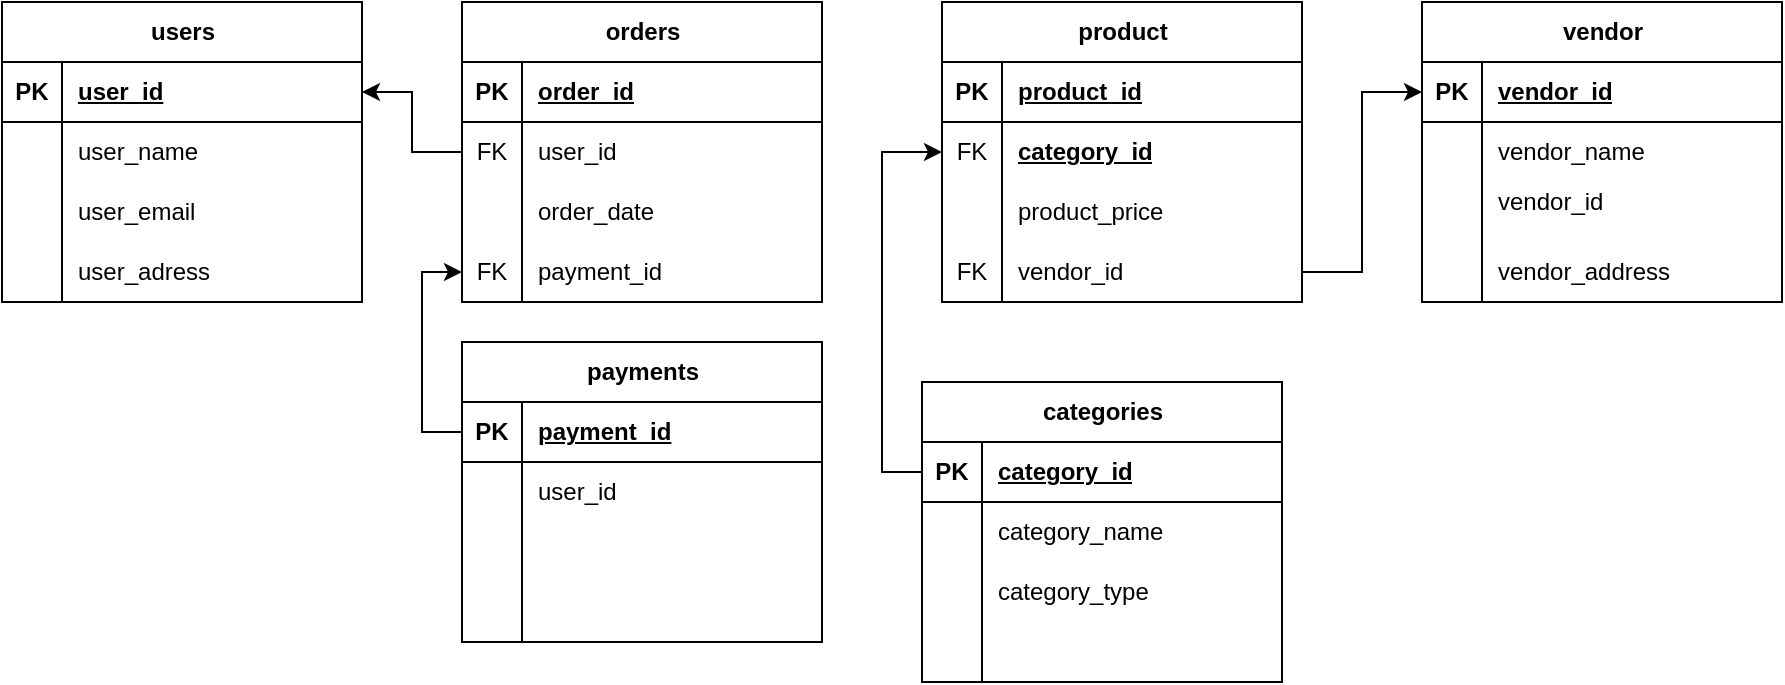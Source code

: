<mxfile version="24.8.6">
  <diagram name="Page-1" id="bBy6ML8bSEiJFfD9qLwG">
    <mxGraphModel dx="1257" dy="623" grid="1" gridSize="10" guides="1" tooltips="1" connect="1" arrows="1" fold="1" page="1" pageScale="1" pageWidth="827" pageHeight="1169" math="0" shadow="0">
      <root>
        <mxCell id="0" />
        <mxCell id="1" parent="0" />
        <mxCell id="Nb9qHWQjVq7C0Xzr7Dj2-1" value="users" style="shape=table;startSize=30;container=1;collapsible=1;childLayout=tableLayout;fixedRows=1;rowLines=0;fontStyle=1;align=center;resizeLast=1;html=1;" vertex="1" parent="1">
          <mxGeometry x="50" y="50" width="180" height="150" as="geometry" />
        </mxCell>
        <mxCell id="Nb9qHWQjVq7C0Xzr7Dj2-2" value="" style="shape=tableRow;horizontal=0;startSize=0;swimlaneHead=0;swimlaneBody=0;fillColor=none;collapsible=0;dropTarget=0;points=[[0,0.5],[1,0.5]];portConstraint=eastwest;top=0;left=0;right=0;bottom=1;" vertex="1" parent="Nb9qHWQjVq7C0Xzr7Dj2-1">
          <mxGeometry y="30" width="180" height="30" as="geometry" />
        </mxCell>
        <mxCell id="Nb9qHWQjVq7C0Xzr7Dj2-3" value="PK" style="shape=partialRectangle;connectable=0;fillColor=none;top=0;left=0;bottom=0;right=0;fontStyle=1;overflow=hidden;whiteSpace=wrap;html=1;" vertex="1" parent="Nb9qHWQjVq7C0Xzr7Dj2-2">
          <mxGeometry width="30" height="30" as="geometry">
            <mxRectangle width="30" height="30" as="alternateBounds" />
          </mxGeometry>
        </mxCell>
        <mxCell id="Nb9qHWQjVq7C0Xzr7Dj2-4" value="user_id" style="shape=partialRectangle;connectable=0;fillColor=none;top=0;left=0;bottom=0;right=0;align=left;spacingLeft=6;fontStyle=5;overflow=hidden;whiteSpace=wrap;html=1;" vertex="1" parent="Nb9qHWQjVq7C0Xzr7Dj2-2">
          <mxGeometry x="30" width="150" height="30" as="geometry">
            <mxRectangle width="150" height="30" as="alternateBounds" />
          </mxGeometry>
        </mxCell>
        <mxCell id="Nb9qHWQjVq7C0Xzr7Dj2-5" value="" style="shape=tableRow;horizontal=0;startSize=0;swimlaneHead=0;swimlaneBody=0;fillColor=none;collapsible=0;dropTarget=0;points=[[0,0.5],[1,0.5]];portConstraint=eastwest;top=0;left=0;right=0;bottom=0;" vertex="1" parent="Nb9qHWQjVq7C0Xzr7Dj2-1">
          <mxGeometry y="60" width="180" height="30" as="geometry" />
        </mxCell>
        <mxCell id="Nb9qHWQjVq7C0Xzr7Dj2-6" value="" style="shape=partialRectangle;connectable=0;fillColor=none;top=0;left=0;bottom=0;right=0;editable=1;overflow=hidden;whiteSpace=wrap;html=1;" vertex="1" parent="Nb9qHWQjVq7C0Xzr7Dj2-5">
          <mxGeometry width="30" height="30" as="geometry">
            <mxRectangle width="30" height="30" as="alternateBounds" />
          </mxGeometry>
        </mxCell>
        <mxCell id="Nb9qHWQjVq7C0Xzr7Dj2-7" value="user_name" style="shape=partialRectangle;connectable=0;fillColor=none;top=0;left=0;bottom=0;right=0;align=left;spacingLeft=6;overflow=hidden;whiteSpace=wrap;html=1;" vertex="1" parent="Nb9qHWQjVq7C0Xzr7Dj2-5">
          <mxGeometry x="30" width="150" height="30" as="geometry">
            <mxRectangle width="150" height="30" as="alternateBounds" />
          </mxGeometry>
        </mxCell>
        <mxCell id="Nb9qHWQjVq7C0Xzr7Dj2-8" value="" style="shape=tableRow;horizontal=0;startSize=0;swimlaneHead=0;swimlaneBody=0;fillColor=none;collapsible=0;dropTarget=0;points=[[0,0.5],[1,0.5]];portConstraint=eastwest;top=0;left=0;right=0;bottom=0;" vertex="1" parent="Nb9qHWQjVq7C0Xzr7Dj2-1">
          <mxGeometry y="90" width="180" height="30" as="geometry" />
        </mxCell>
        <mxCell id="Nb9qHWQjVq7C0Xzr7Dj2-9" value="" style="shape=partialRectangle;connectable=0;fillColor=none;top=0;left=0;bottom=0;right=0;editable=1;overflow=hidden;whiteSpace=wrap;html=1;" vertex="1" parent="Nb9qHWQjVq7C0Xzr7Dj2-8">
          <mxGeometry width="30" height="30" as="geometry">
            <mxRectangle width="30" height="30" as="alternateBounds" />
          </mxGeometry>
        </mxCell>
        <mxCell id="Nb9qHWQjVq7C0Xzr7Dj2-10" value="user_email" style="shape=partialRectangle;connectable=0;fillColor=none;top=0;left=0;bottom=0;right=0;align=left;spacingLeft=6;overflow=hidden;whiteSpace=wrap;html=1;" vertex="1" parent="Nb9qHWQjVq7C0Xzr7Dj2-8">
          <mxGeometry x="30" width="150" height="30" as="geometry">
            <mxRectangle width="150" height="30" as="alternateBounds" />
          </mxGeometry>
        </mxCell>
        <mxCell id="Nb9qHWQjVq7C0Xzr7Dj2-11" value="" style="shape=tableRow;horizontal=0;startSize=0;swimlaneHead=0;swimlaneBody=0;fillColor=none;collapsible=0;dropTarget=0;points=[[0,0.5],[1,0.5]];portConstraint=eastwest;top=0;left=0;right=0;bottom=0;" vertex="1" parent="Nb9qHWQjVq7C0Xzr7Dj2-1">
          <mxGeometry y="120" width="180" height="30" as="geometry" />
        </mxCell>
        <mxCell id="Nb9qHWQjVq7C0Xzr7Dj2-12" value="" style="shape=partialRectangle;connectable=0;fillColor=none;top=0;left=0;bottom=0;right=0;editable=1;overflow=hidden;whiteSpace=wrap;html=1;" vertex="1" parent="Nb9qHWQjVq7C0Xzr7Dj2-11">
          <mxGeometry width="30" height="30" as="geometry">
            <mxRectangle width="30" height="30" as="alternateBounds" />
          </mxGeometry>
        </mxCell>
        <mxCell id="Nb9qHWQjVq7C0Xzr7Dj2-13" value="user_adress" style="shape=partialRectangle;connectable=0;fillColor=none;top=0;left=0;bottom=0;right=0;align=left;spacingLeft=6;overflow=hidden;whiteSpace=wrap;html=1;" vertex="1" parent="Nb9qHWQjVq7C0Xzr7Dj2-11">
          <mxGeometry x="30" width="150" height="30" as="geometry">
            <mxRectangle width="150" height="30" as="alternateBounds" />
          </mxGeometry>
        </mxCell>
        <mxCell id="Nb9qHWQjVq7C0Xzr7Dj2-14" value="product" style="shape=table;startSize=30;container=1;collapsible=1;childLayout=tableLayout;fixedRows=1;rowLines=0;fontStyle=1;align=center;resizeLast=1;html=1;" vertex="1" parent="1">
          <mxGeometry x="520" y="50" width="180" height="150" as="geometry" />
        </mxCell>
        <mxCell id="Nb9qHWQjVq7C0Xzr7Dj2-15" value="" style="shape=tableRow;horizontal=0;startSize=0;swimlaneHead=0;swimlaneBody=0;fillColor=none;collapsible=0;dropTarget=0;points=[[0,0.5],[1,0.5]];portConstraint=eastwest;top=0;left=0;right=0;bottom=1;" vertex="1" parent="Nb9qHWQjVq7C0Xzr7Dj2-14">
          <mxGeometry y="30" width="180" height="30" as="geometry" />
        </mxCell>
        <mxCell id="Nb9qHWQjVq7C0Xzr7Dj2-16" value="PK" style="shape=partialRectangle;connectable=0;fillColor=none;top=0;left=0;bottom=0;right=0;fontStyle=1;overflow=hidden;whiteSpace=wrap;html=1;" vertex="1" parent="Nb9qHWQjVq7C0Xzr7Dj2-15">
          <mxGeometry width="30" height="30" as="geometry">
            <mxRectangle width="30" height="30" as="alternateBounds" />
          </mxGeometry>
        </mxCell>
        <mxCell id="Nb9qHWQjVq7C0Xzr7Dj2-17" value="product_id" style="shape=partialRectangle;connectable=0;fillColor=none;top=0;left=0;bottom=0;right=0;align=left;spacingLeft=6;fontStyle=5;overflow=hidden;whiteSpace=wrap;html=1;" vertex="1" parent="Nb9qHWQjVq7C0Xzr7Dj2-15">
          <mxGeometry x="30" width="150" height="30" as="geometry">
            <mxRectangle width="150" height="30" as="alternateBounds" />
          </mxGeometry>
        </mxCell>
        <mxCell id="Nb9qHWQjVq7C0Xzr7Dj2-18" value="" style="shape=tableRow;horizontal=0;startSize=0;swimlaneHead=0;swimlaneBody=0;fillColor=none;collapsible=0;dropTarget=0;points=[[0,0.5],[1,0.5]];portConstraint=eastwest;top=0;left=0;right=0;bottom=0;" vertex="1" parent="Nb9qHWQjVq7C0Xzr7Dj2-14">
          <mxGeometry y="60" width="180" height="30" as="geometry" />
        </mxCell>
        <mxCell id="Nb9qHWQjVq7C0Xzr7Dj2-19" value="FK" style="shape=partialRectangle;connectable=0;fillColor=none;top=0;left=0;bottom=0;right=0;editable=1;overflow=hidden;whiteSpace=wrap;html=1;" vertex="1" parent="Nb9qHWQjVq7C0Xzr7Dj2-18">
          <mxGeometry width="30" height="30" as="geometry">
            <mxRectangle width="30" height="30" as="alternateBounds" />
          </mxGeometry>
        </mxCell>
        <mxCell id="Nb9qHWQjVq7C0Xzr7Dj2-20" value="&lt;span style=&quot;font-weight: 700; text-decoration-line: underline;&quot;&gt;category_id&lt;/span&gt;" style="shape=partialRectangle;connectable=0;fillColor=none;top=0;left=0;bottom=0;right=0;align=left;spacingLeft=6;overflow=hidden;whiteSpace=wrap;html=1;" vertex="1" parent="Nb9qHWQjVq7C0Xzr7Dj2-18">
          <mxGeometry x="30" width="150" height="30" as="geometry">
            <mxRectangle width="150" height="30" as="alternateBounds" />
          </mxGeometry>
        </mxCell>
        <mxCell id="Nb9qHWQjVq7C0Xzr7Dj2-21" value="" style="shape=tableRow;horizontal=0;startSize=0;swimlaneHead=0;swimlaneBody=0;fillColor=none;collapsible=0;dropTarget=0;points=[[0,0.5],[1,0.5]];portConstraint=eastwest;top=0;left=0;right=0;bottom=0;" vertex="1" parent="Nb9qHWQjVq7C0Xzr7Dj2-14">
          <mxGeometry y="90" width="180" height="30" as="geometry" />
        </mxCell>
        <mxCell id="Nb9qHWQjVq7C0Xzr7Dj2-22" value="" style="shape=partialRectangle;connectable=0;fillColor=none;top=0;left=0;bottom=0;right=0;editable=1;overflow=hidden;whiteSpace=wrap;html=1;" vertex="1" parent="Nb9qHWQjVq7C0Xzr7Dj2-21">
          <mxGeometry width="30" height="30" as="geometry">
            <mxRectangle width="30" height="30" as="alternateBounds" />
          </mxGeometry>
        </mxCell>
        <mxCell id="Nb9qHWQjVq7C0Xzr7Dj2-23" value="product_price" style="shape=partialRectangle;connectable=0;fillColor=none;top=0;left=0;bottom=0;right=0;align=left;spacingLeft=6;overflow=hidden;whiteSpace=wrap;html=1;" vertex="1" parent="Nb9qHWQjVq7C0Xzr7Dj2-21">
          <mxGeometry x="30" width="150" height="30" as="geometry">
            <mxRectangle width="150" height="30" as="alternateBounds" />
          </mxGeometry>
        </mxCell>
        <mxCell id="Nb9qHWQjVq7C0Xzr7Dj2-24" value="" style="shape=tableRow;horizontal=0;startSize=0;swimlaneHead=0;swimlaneBody=0;fillColor=none;collapsible=0;dropTarget=0;points=[[0,0.5],[1,0.5]];portConstraint=eastwest;top=0;left=0;right=0;bottom=0;" vertex="1" parent="Nb9qHWQjVq7C0Xzr7Dj2-14">
          <mxGeometry y="120" width="180" height="30" as="geometry" />
        </mxCell>
        <mxCell id="Nb9qHWQjVq7C0Xzr7Dj2-25" value="FK" style="shape=partialRectangle;connectable=0;fillColor=none;top=0;left=0;bottom=0;right=0;editable=1;overflow=hidden;whiteSpace=wrap;html=1;" vertex="1" parent="Nb9qHWQjVq7C0Xzr7Dj2-24">
          <mxGeometry width="30" height="30" as="geometry">
            <mxRectangle width="30" height="30" as="alternateBounds" />
          </mxGeometry>
        </mxCell>
        <mxCell id="Nb9qHWQjVq7C0Xzr7Dj2-26" value="vendor_id" style="shape=partialRectangle;connectable=0;fillColor=none;top=0;left=0;bottom=0;right=0;align=left;spacingLeft=6;overflow=hidden;whiteSpace=wrap;html=1;" vertex="1" parent="Nb9qHWQjVq7C0Xzr7Dj2-24">
          <mxGeometry x="30" width="150" height="30" as="geometry">
            <mxRectangle width="150" height="30" as="alternateBounds" />
          </mxGeometry>
        </mxCell>
        <mxCell id="Nb9qHWQjVq7C0Xzr7Dj2-27" value="orders" style="shape=table;startSize=30;container=1;collapsible=1;childLayout=tableLayout;fixedRows=1;rowLines=0;fontStyle=1;align=center;resizeLast=1;html=1;" vertex="1" parent="1">
          <mxGeometry x="280" y="50" width="180" height="150" as="geometry" />
        </mxCell>
        <mxCell id="Nb9qHWQjVq7C0Xzr7Dj2-28" value="" style="shape=tableRow;horizontal=0;startSize=0;swimlaneHead=0;swimlaneBody=0;fillColor=none;collapsible=0;dropTarget=0;points=[[0,0.5],[1,0.5]];portConstraint=eastwest;top=0;left=0;right=0;bottom=1;" vertex="1" parent="Nb9qHWQjVq7C0Xzr7Dj2-27">
          <mxGeometry y="30" width="180" height="30" as="geometry" />
        </mxCell>
        <mxCell id="Nb9qHWQjVq7C0Xzr7Dj2-29" value="PK" style="shape=partialRectangle;connectable=0;fillColor=none;top=0;left=0;bottom=0;right=0;fontStyle=1;overflow=hidden;whiteSpace=wrap;html=1;" vertex="1" parent="Nb9qHWQjVq7C0Xzr7Dj2-28">
          <mxGeometry width="30" height="30" as="geometry">
            <mxRectangle width="30" height="30" as="alternateBounds" />
          </mxGeometry>
        </mxCell>
        <mxCell id="Nb9qHWQjVq7C0Xzr7Dj2-30" value="order_id" style="shape=partialRectangle;connectable=0;fillColor=none;top=0;left=0;bottom=0;right=0;align=left;spacingLeft=6;fontStyle=5;overflow=hidden;whiteSpace=wrap;html=1;" vertex="1" parent="Nb9qHWQjVq7C0Xzr7Dj2-28">
          <mxGeometry x="30" width="150" height="30" as="geometry">
            <mxRectangle width="150" height="30" as="alternateBounds" />
          </mxGeometry>
        </mxCell>
        <mxCell id="Nb9qHWQjVq7C0Xzr7Dj2-31" value="" style="shape=tableRow;horizontal=0;startSize=0;swimlaneHead=0;swimlaneBody=0;fillColor=none;collapsible=0;dropTarget=0;points=[[0,0.5],[1,0.5]];portConstraint=eastwest;top=0;left=0;right=0;bottom=0;" vertex="1" parent="Nb9qHWQjVq7C0Xzr7Dj2-27">
          <mxGeometry y="60" width="180" height="30" as="geometry" />
        </mxCell>
        <mxCell id="Nb9qHWQjVq7C0Xzr7Dj2-32" value="FK" style="shape=partialRectangle;connectable=0;fillColor=none;top=0;left=0;bottom=0;right=0;editable=1;overflow=hidden;whiteSpace=wrap;html=1;" vertex="1" parent="Nb9qHWQjVq7C0Xzr7Dj2-31">
          <mxGeometry width="30" height="30" as="geometry">
            <mxRectangle width="30" height="30" as="alternateBounds" />
          </mxGeometry>
        </mxCell>
        <mxCell id="Nb9qHWQjVq7C0Xzr7Dj2-33" value="user_id" style="shape=partialRectangle;connectable=0;fillColor=none;top=0;left=0;bottom=0;right=0;align=left;spacingLeft=6;overflow=hidden;whiteSpace=wrap;html=1;" vertex="1" parent="Nb9qHWQjVq7C0Xzr7Dj2-31">
          <mxGeometry x="30" width="150" height="30" as="geometry">
            <mxRectangle width="150" height="30" as="alternateBounds" />
          </mxGeometry>
        </mxCell>
        <mxCell id="Nb9qHWQjVq7C0Xzr7Dj2-34" value="" style="shape=tableRow;horizontal=0;startSize=0;swimlaneHead=0;swimlaneBody=0;fillColor=none;collapsible=0;dropTarget=0;points=[[0,0.5],[1,0.5]];portConstraint=eastwest;top=0;left=0;right=0;bottom=0;" vertex="1" parent="Nb9qHWQjVq7C0Xzr7Dj2-27">
          <mxGeometry y="90" width="180" height="30" as="geometry" />
        </mxCell>
        <mxCell id="Nb9qHWQjVq7C0Xzr7Dj2-35" value="" style="shape=partialRectangle;connectable=0;fillColor=none;top=0;left=0;bottom=0;right=0;editable=1;overflow=hidden;whiteSpace=wrap;html=1;" vertex="1" parent="Nb9qHWQjVq7C0Xzr7Dj2-34">
          <mxGeometry width="30" height="30" as="geometry">
            <mxRectangle width="30" height="30" as="alternateBounds" />
          </mxGeometry>
        </mxCell>
        <mxCell id="Nb9qHWQjVq7C0Xzr7Dj2-36" value="order_date" style="shape=partialRectangle;connectable=0;fillColor=none;top=0;left=0;bottom=0;right=0;align=left;spacingLeft=6;overflow=hidden;whiteSpace=wrap;html=1;" vertex="1" parent="Nb9qHWQjVq7C0Xzr7Dj2-34">
          <mxGeometry x="30" width="150" height="30" as="geometry">
            <mxRectangle width="150" height="30" as="alternateBounds" />
          </mxGeometry>
        </mxCell>
        <mxCell id="Nb9qHWQjVq7C0Xzr7Dj2-37" value="" style="shape=tableRow;horizontal=0;startSize=0;swimlaneHead=0;swimlaneBody=0;fillColor=none;collapsible=0;dropTarget=0;points=[[0,0.5],[1,0.5]];portConstraint=eastwest;top=0;left=0;right=0;bottom=0;" vertex="1" parent="Nb9qHWQjVq7C0Xzr7Dj2-27">
          <mxGeometry y="120" width="180" height="30" as="geometry" />
        </mxCell>
        <mxCell id="Nb9qHWQjVq7C0Xzr7Dj2-38" value="FK" style="shape=partialRectangle;connectable=0;fillColor=none;top=0;left=0;bottom=0;right=0;editable=1;overflow=hidden;whiteSpace=wrap;html=1;" vertex="1" parent="Nb9qHWQjVq7C0Xzr7Dj2-37">
          <mxGeometry width="30" height="30" as="geometry">
            <mxRectangle width="30" height="30" as="alternateBounds" />
          </mxGeometry>
        </mxCell>
        <mxCell id="Nb9qHWQjVq7C0Xzr7Dj2-39" value="payment_id" style="shape=partialRectangle;connectable=0;fillColor=none;top=0;left=0;bottom=0;right=0;align=left;spacingLeft=6;overflow=hidden;whiteSpace=wrap;html=1;" vertex="1" parent="Nb9qHWQjVq7C0Xzr7Dj2-37">
          <mxGeometry x="30" width="150" height="30" as="geometry">
            <mxRectangle width="150" height="30" as="alternateBounds" />
          </mxGeometry>
        </mxCell>
        <mxCell id="Nb9qHWQjVq7C0Xzr7Dj2-40" value="vendor" style="shape=table;startSize=30;container=1;collapsible=1;childLayout=tableLayout;fixedRows=1;rowLines=0;fontStyle=1;align=center;resizeLast=1;html=1;" vertex="1" parent="1">
          <mxGeometry x="760" y="50" width="180" height="150" as="geometry" />
        </mxCell>
        <mxCell id="Nb9qHWQjVq7C0Xzr7Dj2-41" value="" style="shape=tableRow;horizontal=0;startSize=0;swimlaneHead=0;swimlaneBody=0;fillColor=none;collapsible=0;dropTarget=0;points=[[0,0.5],[1,0.5]];portConstraint=eastwest;top=0;left=0;right=0;bottom=1;" vertex="1" parent="Nb9qHWQjVq7C0Xzr7Dj2-40">
          <mxGeometry y="30" width="180" height="30" as="geometry" />
        </mxCell>
        <mxCell id="Nb9qHWQjVq7C0Xzr7Dj2-42" value="PK" style="shape=partialRectangle;connectable=0;fillColor=none;top=0;left=0;bottom=0;right=0;fontStyle=1;overflow=hidden;whiteSpace=wrap;html=1;" vertex="1" parent="Nb9qHWQjVq7C0Xzr7Dj2-41">
          <mxGeometry width="30" height="30" as="geometry">
            <mxRectangle width="30" height="30" as="alternateBounds" />
          </mxGeometry>
        </mxCell>
        <mxCell id="Nb9qHWQjVq7C0Xzr7Dj2-43" value="vendor_id" style="shape=partialRectangle;connectable=0;fillColor=none;top=0;left=0;bottom=0;right=0;align=left;spacingLeft=6;fontStyle=5;overflow=hidden;whiteSpace=wrap;html=1;" vertex="1" parent="Nb9qHWQjVq7C0Xzr7Dj2-41">
          <mxGeometry x="30" width="150" height="30" as="geometry">
            <mxRectangle width="150" height="30" as="alternateBounds" />
          </mxGeometry>
        </mxCell>
        <mxCell id="Nb9qHWQjVq7C0Xzr7Dj2-44" value="" style="shape=tableRow;horizontal=0;startSize=0;swimlaneHead=0;swimlaneBody=0;fillColor=none;collapsible=0;dropTarget=0;points=[[0,0.5],[1,0.5]];portConstraint=eastwest;top=0;left=0;right=0;bottom=0;" vertex="1" parent="Nb9qHWQjVq7C0Xzr7Dj2-40">
          <mxGeometry y="60" width="180" height="30" as="geometry" />
        </mxCell>
        <mxCell id="Nb9qHWQjVq7C0Xzr7Dj2-45" value="" style="shape=partialRectangle;connectable=0;fillColor=none;top=0;left=0;bottom=0;right=0;editable=1;overflow=hidden;whiteSpace=wrap;html=1;" vertex="1" parent="Nb9qHWQjVq7C0Xzr7Dj2-44">
          <mxGeometry width="30" height="30" as="geometry">
            <mxRectangle width="30" height="30" as="alternateBounds" />
          </mxGeometry>
        </mxCell>
        <mxCell id="Nb9qHWQjVq7C0Xzr7Dj2-46" value="vendor_name" style="shape=partialRectangle;connectable=0;fillColor=none;top=0;left=0;bottom=0;right=0;align=left;spacingLeft=6;overflow=hidden;whiteSpace=wrap;html=1;" vertex="1" parent="Nb9qHWQjVq7C0Xzr7Dj2-44">
          <mxGeometry x="30" width="150" height="30" as="geometry">
            <mxRectangle width="150" height="30" as="alternateBounds" />
          </mxGeometry>
        </mxCell>
        <mxCell id="Nb9qHWQjVq7C0Xzr7Dj2-47" value="" style="shape=tableRow;horizontal=0;startSize=0;swimlaneHead=0;swimlaneBody=0;fillColor=none;collapsible=0;dropTarget=0;points=[[0,0.5],[1,0.5]];portConstraint=eastwest;top=0;left=0;right=0;bottom=0;" vertex="1" parent="Nb9qHWQjVq7C0Xzr7Dj2-40">
          <mxGeometry y="90" width="180" height="30" as="geometry" />
        </mxCell>
        <mxCell id="Nb9qHWQjVq7C0Xzr7Dj2-48" value="" style="shape=partialRectangle;connectable=0;fillColor=none;top=0;left=0;bottom=0;right=0;editable=1;overflow=hidden;whiteSpace=wrap;html=1;" vertex="1" parent="Nb9qHWQjVq7C0Xzr7Dj2-47">
          <mxGeometry width="30" height="30" as="geometry">
            <mxRectangle width="30" height="30" as="alternateBounds" />
          </mxGeometry>
        </mxCell>
        <mxCell id="Nb9qHWQjVq7C0Xzr7Dj2-49" value="vendor_id&lt;div&gt;&lt;br&gt;&lt;/div&gt;" style="shape=partialRectangle;connectable=0;fillColor=none;top=0;left=0;bottom=0;right=0;align=left;spacingLeft=6;overflow=hidden;whiteSpace=wrap;html=1;" vertex="1" parent="Nb9qHWQjVq7C0Xzr7Dj2-47">
          <mxGeometry x="30" width="150" height="30" as="geometry">
            <mxRectangle width="150" height="30" as="alternateBounds" />
          </mxGeometry>
        </mxCell>
        <mxCell id="Nb9qHWQjVq7C0Xzr7Dj2-50" value="" style="shape=tableRow;horizontal=0;startSize=0;swimlaneHead=0;swimlaneBody=0;fillColor=none;collapsible=0;dropTarget=0;points=[[0,0.5],[1,0.5]];portConstraint=eastwest;top=0;left=0;right=0;bottom=0;" vertex="1" parent="Nb9qHWQjVq7C0Xzr7Dj2-40">
          <mxGeometry y="120" width="180" height="30" as="geometry" />
        </mxCell>
        <mxCell id="Nb9qHWQjVq7C0Xzr7Dj2-51" value="" style="shape=partialRectangle;connectable=0;fillColor=none;top=0;left=0;bottom=0;right=0;editable=1;overflow=hidden;whiteSpace=wrap;html=1;" vertex="1" parent="Nb9qHWQjVq7C0Xzr7Dj2-50">
          <mxGeometry width="30" height="30" as="geometry">
            <mxRectangle width="30" height="30" as="alternateBounds" />
          </mxGeometry>
        </mxCell>
        <mxCell id="Nb9qHWQjVq7C0Xzr7Dj2-52" value="vendor_address" style="shape=partialRectangle;connectable=0;fillColor=none;top=0;left=0;bottom=0;right=0;align=left;spacingLeft=6;overflow=hidden;whiteSpace=wrap;html=1;" vertex="1" parent="Nb9qHWQjVq7C0Xzr7Dj2-50">
          <mxGeometry x="30" width="150" height="30" as="geometry">
            <mxRectangle width="150" height="30" as="alternateBounds" />
          </mxGeometry>
        </mxCell>
        <mxCell id="Nb9qHWQjVq7C0Xzr7Dj2-53" value="categories" style="shape=table;startSize=30;container=1;collapsible=1;childLayout=tableLayout;fixedRows=1;rowLines=0;fontStyle=1;align=center;resizeLast=1;html=1;" vertex="1" parent="1">
          <mxGeometry x="510" y="240" width="180" height="150" as="geometry" />
        </mxCell>
        <mxCell id="Nb9qHWQjVq7C0Xzr7Dj2-54" value="" style="shape=tableRow;horizontal=0;startSize=0;swimlaneHead=0;swimlaneBody=0;fillColor=none;collapsible=0;dropTarget=0;points=[[0,0.5],[1,0.5]];portConstraint=eastwest;top=0;left=0;right=0;bottom=1;" vertex="1" parent="Nb9qHWQjVq7C0Xzr7Dj2-53">
          <mxGeometry y="30" width="180" height="30" as="geometry" />
        </mxCell>
        <mxCell id="Nb9qHWQjVq7C0Xzr7Dj2-55" value="PK" style="shape=partialRectangle;connectable=0;fillColor=none;top=0;left=0;bottom=0;right=0;fontStyle=1;overflow=hidden;whiteSpace=wrap;html=1;" vertex="1" parent="Nb9qHWQjVq7C0Xzr7Dj2-54">
          <mxGeometry width="30" height="30" as="geometry">
            <mxRectangle width="30" height="30" as="alternateBounds" />
          </mxGeometry>
        </mxCell>
        <mxCell id="Nb9qHWQjVq7C0Xzr7Dj2-56" value="category_id" style="shape=partialRectangle;connectable=0;fillColor=none;top=0;left=0;bottom=0;right=0;align=left;spacingLeft=6;fontStyle=5;overflow=hidden;whiteSpace=wrap;html=1;" vertex="1" parent="Nb9qHWQjVq7C0Xzr7Dj2-54">
          <mxGeometry x="30" width="150" height="30" as="geometry">
            <mxRectangle width="150" height="30" as="alternateBounds" />
          </mxGeometry>
        </mxCell>
        <mxCell id="Nb9qHWQjVq7C0Xzr7Dj2-57" value="" style="shape=tableRow;horizontal=0;startSize=0;swimlaneHead=0;swimlaneBody=0;fillColor=none;collapsible=0;dropTarget=0;points=[[0,0.5],[1,0.5]];portConstraint=eastwest;top=0;left=0;right=0;bottom=0;" vertex="1" parent="Nb9qHWQjVq7C0Xzr7Dj2-53">
          <mxGeometry y="60" width="180" height="30" as="geometry" />
        </mxCell>
        <mxCell id="Nb9qHWQjVq7C0Xzr7Dj2-58" value="" style="shape=partialRectangle;connectable=0;fillColor=none;top=0;left=0;bottom=0;right=0;editable=1;overflow=hidden;whiteSpace=wrap;html=1;" vertex="1" parent="Nb9qHWQjVq7C0Xzr7Dj2-57">
          <mxGeometry width="30" height="30" as="geometry">
            <mxRectangle width="30" height="30" as="alternateBounds" />
          </mxGeometry>
        </mxCell>
        <mxCell id="Nb9qHWQjVq7C0Xzr7Dj2-59" value="category_name" style="shape=partialRectangle;connectable=0;fillColor=none;top=0;left=0;bottom=0;right=0;align=left;spacingLeft=6;overflow=hidden;whiteSpace=wrap;html=1;" vertex="1" parent="Nb9qHWQjVq7C0Xzr7Dj2-57">
          <mxGeometry x="30" width="150" height="30" as="geometry">
            <mxRectangle width="150" height="30" as="alternateBounds" />
          </mxGeometry>
        </mxCell>
        <mxCell id="Nb9qHWQjVq7C0Xzr7Dj2-60" value="" style="shape=tableRow;horizontal=0;startSize=0;swimlaneHead=0;swimlaneBody=0;fillColor=none;collapsible=0;dropTarget=0;points=[[0,0.5],[1,0.5]];portConstraint=eastwest;top=0;left=0;right=0;bottom=0;" vertex="1" parent="Nb9qHWQjVq7C0Xzr7Dj2-53">
          <mxGeometry y="90" width="180" height="30" as="geometry" />
        </mxCell>
        <mxCell id="Nb9qHWQjVq7C0Xzr7Dj2-61" value="" style="shape=partialRectangle;connectable=0;fillColor=none;top=0;left=0;bottom=0;right=0;editable=1;overflow=hidden;whiteSpace=wrap;html=1;" vertex="1" parent="Nb9qHWQjVq7C0Xzr7Dj2-60">
          <mxGeometry width="30" height="30" as="geometry">
            <mxRectangle width="30" height="30" as="alternateBounds" />
          </mxGeometry>
        </mxCell>
        <mxCell id="Nb9qHWQjVq7C0Xzr7Dj2-62" value="category_type" style="shape=partialRectangle;connectable=0;fillColor=none;top=0;left=0;bottom=0;right=0;align=left;spacingLeft=6;overflow=hidden;whiteSpace=wrap;html=1;" vertex="1" parent="Nb9qHWQjVq7C0Xzr7Dj2-60">
          <mxGeometry x="30" width="150" height="30" as="geometry">
            <mxRectangle width="150" height="30" as="alternateBounds" />
          </mxGeometry>
        </mxCell>
        <mxCell id="Nb9qHWQjVq7C0Xzr7Dj2-63" value="" style="shape=tableRow;horizontal=0;startSize=0;swimlaneHead=0;swimlaneBody=0;fillColor=none;collapsible=0;dropTarget=0;points=[[0,0.5],[1,0.5]];portConstraint=eastwest;top=0;left=0;right=0;bottom=0;" vertex="1" parent="Nb9qHWQjVq7C0Xzr7Dj2-53">
          <mxGeometry y="120" width="180" height="30" as="geometry" />
        </mxCell>
        <mxCell id="Nb9qHWQjVq7C0Xzr7Dj2-64" value="" style="shape=partialRectangle;connectable=0;fillColor=none;top=0;left=0;bottom=0;right=0;editable=1;overflow=hidden;whiteSpace=wrap;html=1;" vertex="1" parent="Nb9qHWQjVq7C0Xzr7Dj2-63">
          <mxGeometry width="30" height="30" as="geometry">
            <mxRectangle width="30" height="30" as="alternateBounds" />
          </mxGeometry>
        </mxCell>
        <mxCell id="Nb9qHWQjVq7C0Xzr7Dj2-65" value="" style="shape=partialRectangle;connectable=0;fillColor=none;top=0;left=0;bottom=0;right=0;align=left;spacingLeft=6;overflow=hidden;whiteSpace=wrap;html=1;" vertex="1" parent="Nb9qHWQjVq7C0Xzr7Dj2-63">
          <mxGeometry x="30" width="150" height="30" as="geometry">
            <mxRectangle width="150" height="30" as="alternateBounds" />
          </mxGeometry>
        </mxCell>
        <mxCell id="Nb9qHWQjVq7C0Xzr7Dj2-66" value="payments" style="shape=table;startSize=30;container=1;collapsible=1;childLayout=tableLayout;fixedRows=1;rowLines=0;fontStyle=1;align=center;resizeLast=1;html=1;" vertex="1" parent="1">
          <mxGeometry x="280" y="220" width="180" height="150" as="geometry" />
        </mxCell>
        <mxCell id="Nb9qHWQjVq7C0Xzr7Dj2-67" value="" style="shape=tableRow;horizontal=0;startSize=0;swimlaneHead=0;swimlaneBody=0;fillColor=none;collapsible=0;dropTarget=0;points=[[0,0.5],[1,0.5]];portConstraint=eastwest;top=0;left=0;right=0;bottom=1;" vertex="1" parent="Nb9qHWQjVq7C0Xzr7Dj2-66">
          <mxGeometry y="30" width="180" height="30" as="geometry" />
        </mxCell>
        <mxCell id="Nb9qHWQjVq7C0Xzr7Dj2-68" value="PK" style="shape=partialRectangle;connectable=0;fillColor=none;top=0;left=0;bottom=0;right=0;fontStyle=1;overflow=hidden;whiteSpace=wrap;html=1;" vertex="1" parent="Nb9qHWQjVq7C0Xzr7Dj2-67">
          <mxGeometry width="30" height="30" as="geometry">
            <mxRectangle width="30" height="30" as="alternateBounds" />
          </mxGeometry>
        </mxCell>
        <mxCell id="Nb9qHWQjVq7C0Xzr7Dj2-69" value="payment_id" style="shape=partialRectangle;connectable=0;fillColor=none;top=0;left=0;bottom=0;right=0;align=left;spacingLeft=6;fontStyle=5;overflow=hidden;whiteSpace=wrap;html=1;" vertex="1" parent="Nb9qHWQjVq7C0Xzr7Dj2-67">
          <mxGeometry x="30" width="150" height="30" as="geometry">
            <mxRectangle width="150" height="30" as="alternateBounds" />
          </mxGeometry>
        </mxCell>
        <mxCell id="Nb9qHWQjVq7C0Xzr7Dj2-70" value="" style="shape=tableRow;horizontal=0;startSize=0;swimlaneHead=0;swimlaneBody=0;fillColor=none;collapsible=0;dropTarget=0;points=[[0,0.5],[1,0.5]];portConstraint=eastwest;top=0;left=0;right=0;bottom=0;" vertex="1" parent="Nb9qHWQjVq7C0Xzr7Dj2-66">
          <mxGeometry y="60" width="180" height="30" as="geometry" />
        </mxCell>
        <mxCell id="Nb9qHWQjVq7C0Xzr7Dj2-71" value="" style="shape=partialRectangle;connectable=0;fillColor=none;top=0;left=0;bottom=0;right=0;editable=1;overflow=hidden;whiteSpace=wrap;html=1;" vertex="1" parent="Nb9qHWQjVq7C0Xzr7Dj2-70">
          <mxGeometry width="30" height="30" as="geometry">
            <mxRectangle width="30" height="30" as="alternateBounds" />
          </mxGeometry>
        </mxCell>
        <mxCell id="Nb9qHWQjVq7C0Xzr7Dj2-72" value="user_id" style="shape=partialRectangle;connectable=0;fillColor=none;top=0;left=0;bottom=0;right=0;align=left;spacingLeft=6;overflow=hidden;whiteSpace=wrap;html=1;" vertex="1" parent="Nb9qHWQjVq7C0Xzr7Dj2-70">
          <mxGeometry x="30" width="150" height="30" as="geometry">
            <mxRectangle width="150" height="30" as="alternateBounds" />
          </mxGeometry>
        </mxCell>
        <mxCell id="Nb9qHWQjVq7C0Xzr7Dj2-73" value="" style="shape=tableRow;horizontal=0;startSize=0;swimlaneHead=0;swimlaneBody=0;fillColor=none;collapsible=0;dropTarget=0;points=[[0,0.5],[1,0.5]];portConstraint=eastwest;top=0;left=0;right=0;bottom=0;" vertex="1" parent="Nb9qHWQjVq7C0Xzr7Dj2-66">
          <mxGeometry y="90" width="180" height="30" as="geometry" />
        </mxCell>
        <mxCell id="Nb9qHWQjVq7C0Xzr7Dj2-74" value="" style="shape=partialRectangle;connectable=0;fillColor=none;top=0;left=0;bottom=0;right=0;editable=1;overflow=hidden;whiteSpace=wrap;html=1;" vertex="1" parent="Nb9qHWQjVq7C0Xzr7Dj2-73">
          <mxGeometry width="30" height="30" as="geometry">
            <mxRectangle width="30" height="30" as="alternateBounds" />
          </mxGeometry>
        </mxCell>
        <mxCell id="Nb9qHWQjVq7C0Xzr7Dj2-75" value="" style="shape=partialRectangle;connectable=0;fillColor=none;top=0;left=0;bottom=0;right=0;align=left;spacingLeft=6;overflow=hidden;whiteSpace=wrap;html=1;" vertex="1" parent="Nb9qHWQjVq7C0Xzr7Dj2-73">
          <mxGeometry x="30" width="150" height="30" as="geometry">
            <mxRectangle width="150" height="30" as="alternateBounds" />
          </mxGeometry>
        </mxCell>
        <mxCell id="Nb9qHWQjVq7C0Xzr7Dj2-76" value="" style="shape=tableRow;horizontal=0;startSize=0;swimlaneHead=0;swimlaneBody=0;fillColor=none;collapsible=0;dropTarget=0;points=[[0,0.5],[1,0.5]];portConstraint=eastwest;top=0;left=0;right=0;bottom=0;" vertex="1" parent="Nb9qHWQjVq7C0Xzr7Dj2-66">
          <mxGeometry y="120" width="180" height="30" as="geometry" />
        </mxCell>
        <mxCell id="Nb9qHWQjVq7C0Xzr7Dj2-77" value="" style="shape=partialRectangle;connectable=0;fillColor=none;top=0;left=0;bottom=0;right=0;editable=1;overflow=hidden;whiteSpace=wrap;html=1;" vertex="1" parent="Nb9qHWQjVq7C0Xzr7Dj2-76">
          <mxGeometry width="30" height="30" as="geometry">
            <mxRectangle width="30" height="30" as="alternateBounds" />
          </mxGeometry>
        </mxCell>
        <mxCell id="Nb9qHWQjVq7C0Xzr7Dj2-78" value="" style="shape=partialRectangle;connectable=0;fillColor=none;top=0;left=0;bottom=0;right=0;align=left;spacingLeft=6;overflow=hidden;whiteSpace=wrap;html=1;" vertex="1" parent="Nb9qHWQjVq7C0Xzr7Dj2-76">
          <mxGeometry x="30" width="150" height="30" as="geometry">
            <mxRectangle width="150" height="30" as="alternateBounds" />
          </mxGeometry>
        </mxCell>
        <mxCell id="Nb9qHWQjVq7C0Xzr7Dj2-79" style="edgeStyle=orthogonalEdgeStyle;rounded=0;orthogonalLoop=1;jettySize=auto;html=1;exitX=0;exitY=0.5;exitDx=0;exitDy=0;entryX=1;entryY=0.5;entryDx=0;entryDy=0;" edge="1" parent="1" source="Nb9qHWQjVq7C0Xzr7Dj2-31" target="Nb9qHWQjVq7C0Xzr7Dj2-2">
          <mxGeometry relative="1" as="geometry" />
        </mxCell>
        <mxCell id="Nb9qHWQjVq7C0Xzr7Dj2-80" style="edgeStyle=orthogonalEdgeStyle;rounded=0;orthogonalLoop=1;jettySize=auto;html=1;exitX=0;exitY=0.5;exitDx=0;exitDy=0;entryX=0;entryY=0.5;entryDx=0;entryDy=0;" edge="1" parent="1" source="Nb9qHWQjVq7C0Xzr7Dj2-54" target="Nb9qHWQjVq7C0Xzr7Dj2-18">
          <mxGeometry relative="1" as="geometry" />
        </mxCell>
        <mxCell id="Nb9qHWQjVq7C0Xzr7Dj2-81" style="edgeStyle=orthogonalEdgeStyle;rounded=0;orthogonalLoop=1;jettySize=auto;html=1;exitX=1;exitY=0.5;exitDx=0;exitDy=0;entryX=0;entryY=0.5;entryDx=0;entryDy=0;" edge="1" parent="1" source="Nb9qHWQjVq7C0Xzr7Dj2-24" target="Nb9qHWQjVq7C0Xzr7Dj2-41">
          <mxGeometry relative="1" as="geometry" />
        </mxCell>
        <mxCell id="Nb9qHWQjVq7C0Xzr7Dj2-82" style="edgeStyle=orthogonalEdgeStyle;rounded=0;orthogonalLoop=1;jettySize=auto;html=1;exitX=0;exitY=0.5;exitDx=0;exitDy=0;entryX=0;entryY=0.5;entryDx=0;entryDy=0;" edge="1" parent="1" source="Nb9qHWQjVq7C0Xzr7Dj2-67" target="Nb9qHWQjVq7C0Xzr7Dj2-37">
          <mxGeometry relative="1" as="geometry">
            <mxPoint x="270" y="180.0" as="targetPoint" />
          </mxGeometry>
        </mxCell>
      </root>
    </mxGraphModel>
  </diagram>
</mxfile>
